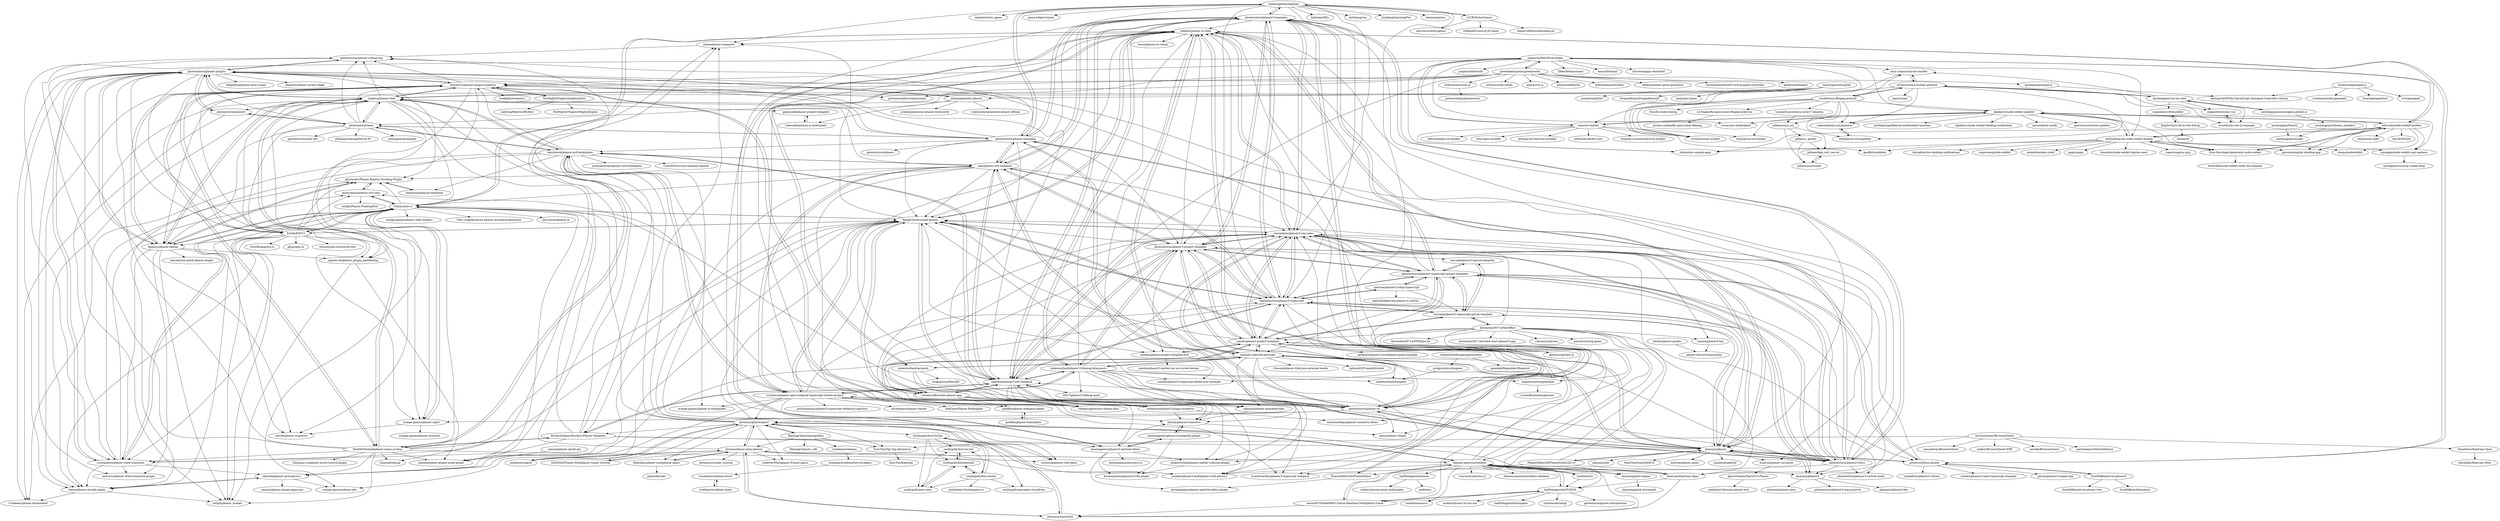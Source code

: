 digraph G {
"channingbreeze/games" -> "photonstorm/phaser3-examples"
"channingbreeze/games" -> "iamkun/tower_game" ["e"=1]
"channingbreeze/games" -> "LIUBOliubo/Games"
"channingbreeze/games" -> "game-helper/weixin" ["e"=1]
"channingbreeze/games" -> "photonstorm/phaser-examples"
"channingbreeze/games" -> "lean/phaser-es6-webpack"
"channingbreeze/games" -> "jojoee/phaser-examples"
"channingbreeze/games" -> "rexrainbow/phaser3-rex-notes"
"channingbreeze/games" -> "hiloteam/Hilo" ["e"=1]
"channingbreeze/games" -> "photonstorm/phaser3-project-template"
"channingbreeze/games" -> "dntzhang/cax" ["e"=1]
"channingbreeze/games" -> "Zainking/LearningPixi" ["e"=1]
"channingbreeze/games" -> "leeenx/popstar" ["e"=1]
"channingbreeze/games" -> "photonstorm/phaser-ce"
"channingbreeze/games" -> "digitsensitive/phaser3-typescript"
"photonstorm/phaser3-examples" -> "photonstorm/phaser3-docs"
"photonstorm/phaser3-examples" -> "photonstorm/phaser3-project-template"
"photonstorm/phaser3-examples" -> "rexrainbow/phaser3-rex-notes"
"photonstorm/phaser3-examples" -> "photonstorm/phaser-examples"
"photonstorm/phaser3-examples" -> "nkholski/phaser3-es6-webpack"
"photonstorm/phaser3-examples" -> "digitsensitive/phaser3-typescript"
"photonstorm/phaser3-examples" -> "photonstorm/phaser-ce"
"photonstorm/phaser3-examples" -> "photonstorm/phaser3-typescript-project-template"
"photonstorm/phaser3-examples" -> "mikewesthad/phaser-3-tilemap-blog-posts"
"photonstorm/phaser3-examples" -> "phaserjs/phaser"
"photonstorm/phaser3-examples" -> "lean/phaser-es6-webpack"
"photonstorm/phaser3-examples" -> "channingbreeze/games"
"photonstorm/phaser3-examples" -> "Raiper34/awesome-phaser"
"photonstorm/phaser3-examples" -> "koreezgames/phaser3-particle-editor"
"photonstorm/phaser3-examples" -> "jsfehler/phaser-ui-tools"
"photonstorm/phaser3-docs" -> "photonstorm/phaser3-examples"
"photonstorm/phaser3-docs" -> "photonstorm/phaser3-project-template"
"photonstorm/phaser3-docs" -> "digitsensitive/phaser3-typescript"
"photonstorm/phaser3-docs" -> "rexrainbow/phaser3-rex-notes"
"photonstorm/phaser3-docs" -> "phaserjs/phaser"
"photonstorm/phaser3-docs" -> "phaserjs/phaser4"
"photonstorm/phaser3-docs" -> "nkholski/phaser3-es6-webpack"
"photonstorm/phaser3-docs" -> "photonstorm/phaser3-typescript-project-template"
"photonstorm/phaser3-docs" -> "photonstorm/phaser-ce"
"photonstorm/phaser3-docs" -> "jsfehler/phaser-ui-tools"
"photonstorm/phaser3-docs" -> "photonstorm/phaser-plugins"
"photonstorm/phaser3-docs" -> "photonstorm/phaser3-custom-build"
"photonstorm/phaser3-docs" -> "troyedwardsjr/phaser3-typescript-webpack"
"photonstorm/phaser3-docs" -> "Raiper34/awesome-phaser"
"photonstorm/phaser3-docs" -> "photonstorm/phaser-examples"
"greenheartgames/greenworks" -> "ceifa/steamworks.js"
"greenheartgames/greenworks" -> "jyapayne/Web2Executable"
"greenheartgames/greenworks" -> "lewster32/phaser-plugin-isometric"
"greenheartgames/greenworks" -> "phoboslab/Impact" ["e"=1]
"greenheartgames/greenworks" -> "englercj/phaser-tiled"
"greenheartgames/greenworks" -> "prettymuchbryce/easystarjs" ["e"=1]
"greenheartgames/greenworks" -> "seishun/node-steam" ["e"=1]
"greenheartgames/greenworks" -> "ondras/rot.js" ["e"=1]
"greenheartgames/greenworks" -> "phoboslab/Ejecta" ["e"=1]
"greenheartgames/greenworks" -> "InfiniteAmmoInc/Yarn" ["e"=1]
"greenheartgames/greenworks" -> "sgraham/gamepad.js"
"greenheartgames/greenworks" -> "zfedoran/pixel-sprite-generator" ["e"=1]
"greenheartgames/greenworks" -> "photonstorm/lazer"
"greenheartgames/greenworks" -> "austinhallock/html5-virtual-game-controller" ["e"=1]
"greenheartgames/greenworks" -> "nkholski/phaser3-es6-webpack"
"edjafarov/node-webkit-updater" -> "mllrsohn/node-webkit-builder"
"edjafarov/node-webkit-updater" -> "mllrsohn/grunt-node-webkit-builder"
"edjafarov/node-webkit-updater" -> "edjafarov/node-webkit-desktop-notification"
"edjafarov/node-webkit-updater" -> "nwjs/nw-builder"
"edjafarov/node-webkit-updater" -> "szwacz/nw-boilerplate"
"edjafarov/node-webkit-updater" -> "cgrossde/nw-notify"
"edjafarov/node-webkit-updater" -> "guerrerocarlos/nw-updater"
"edjafarov/node-webkit-updater" -> "Dica-Developer/generator-node-webkit"
"edjafarov/node-webkit-updater" -> "nwjs/grunt-nw-builder"
"edjafarov/node-webkit-updater" -> "sqwiggle/node-webkit-mac-updater"
"edjafarov/node-webkit-updater" -> "oaleynik/nwjs-autoupdater"
"edjafarov/node-webkit-updater" -> "jgrenon/angular-desktop-app"
"edjafarov/node-webkit-updater" -> "intelligentgolf/karma-nodewebkit-launcher"
"nkholski/phaser3-es6-webpack" -> "lean/phaser-es6-webpack"
"nkholski/phaser3-es6-webpack" -> "photonstorm/phaser3-project-template"
"nkholski/phaser3-es6-webpack" -> "digitsensitive/phaser3-typescript"
"nkholski/phaser3-es6-webpack" -> "photonstorm/phaser3-examples"
"nkholski/phaser3-es6-webpack" -> "rexrainbow/phaser3-rex-notes"
"nkholski/phaser3-es6-webpack" -> "simiancraft/create-phaser-app"
"nkholski/phaser3-es6-webpack" -> "B3L7/phaser3-tilemap-pack"
"nkholski/phaser3-es6-webpack" -> "Raiper34/awesome-phaser"
"nkholski/phaser3-es6-webpack" -> "troyedwardsjr/phaser3-typescript-webpack"
"nkholski/phaser3-es6-webpack" -> "belohlavek/phaser-es6-boilerplate"
"nkholski/phaser3-es6-webpack" -> "mikewesthad/phaser-3-tilemap-blog-posts"
"nkholski/phaser3-es6-webpack" -> "rroylance/phaser-npm-webpack-typescript-starter-project"
"nkholski/phaser3-es6-webpack" -> "rblopes/generator-phaser-plus"
"nkholski/phaser3-es6-webpack" -> "nkholski/phaser-animated-tiles"
"nkholski/phaser3-es6-webpack" -> "phaserjs/phaser"
"ironbane/ironbane" -> "ironbane/IronbaneServerLegacy"
"Ezelia/EZGUI" -> "GreyRook/gown.js" ["e"=1]
"Ezelia/EZGUI" -> "Flaxis/slick-ui"
"Ezelia/EZGUI" -> "pixijs/pixi-ui" ["e"=1]
"Ezelia/EZGUI" -> "photonstorm/phaser-plugins"
"Ezelia/EZGUI" -> "Raiper34/awesome-phaser"
"Ezelia/EZGUI" -> "mattcolman/phaser-list-view"
"Ezelia/EZGUI" -> "jdnichollsc/Phaser-Kinetic-Scrolling-Plugin"
"Ezelia/EZGUI" -> "tleunen/pixi-multistyle-text" ["e"=1]
"Ezelia/EZGUI" -> "netgfx/phaser_modals"
"Ezelia/EZGUI" -> "orange-games/phaser-input"
"Ezelia/EZGUI" -> "englercj/phaser-debug"
"Ezelia/EZGUI" -> "englercj/phaser-tiled"
"Ezelia/EZGUI" -> "lewster32/phaser-plugin-isometric"
"Ezelia/EZGUI" -> "cristianbote/phaser-state-transition"
"Ezelia/EZGUI" -> "hexus/phaser-arcade-slopes"
"lewster32/phaser-plugin-isometric" -> "englercj/phaser-tiled"
"lewster32/phaser-plugin-isometric" -> "sebashwa/phaser3-plugin-isometric"
"lewster32/phaser-plugin-isometric" -> "photonstorm/phaser-plugins"
"lewster32/phaser-plugin-isometric" -> "englercj/phaser-debug"
"lewster32/phaser-plugin-isometric" -> "photonstorm/phaser-coding-tips"
"lewster32/phaser-plugin-isometric" -> "appsbu-de/phaser_plugin_pathfinding"
"lewster32/phaser-plugin-isometric" -> "hexus/phaser-arcade-slopes"
"lewster32/phaser-plugin-isometric" -> "beakable/isometric" ["e"=1]
"lewster32/phaser-plugin-isometric" -> "prettymuchbryce/easystarjs" ["e"=1]
"lewster32/phaser-plugin-isometric" -> "TheMightyFingers/mightyeditor"
"lewster32/phaser-plugin-isometric" -> "Ezelia/EZGUI"
"lewster32/phaser-plugin-isometric" -> "MattMcFarland/phaser-menu-system"
"lewster32/phaser-plugin-isometric" -> "mmermerkaya/phaser-isometric-demo"
"lewster32/phaser-plugin-isometric" -> "orange-games/phaser-input"
"lewster32/phaser-plugin-isometric" -> "netcell/phaser-inspector"
"photonstorm/phaser3-project-template" -> "photonstorm/phaser3-examples"
"photonstorm/phaser3-project-template" -> "nkholski/phaser3-es6-webpack"
"photonstorm/phaser3-project-template" -> "photonstorm/phaser3-typescript-project-template"
"photonstorm/phaser3-project-template" -> "rexrainbow/phaser3-rex-notes"
"photonstorm/phaser3-project-template" -> "photonstorm/phaser3-docs"
"photonstorm/phaser3-project-template" -> "lean/phaser-es6-webpack"
"photonstorm/phaser3-project-template" -> "digitsensitive/phaser3-typescript"
"photonstorm/phaser3-project-template" -> "photonstorm/phaser-ce"
"photonstorm/phaser3-project-template" -> "mikewesthad/phaser-3-tilemap-blog-posts"
"photonstorm/phaser3-project-template" -> "yandeu/phaser-project-template"
"photonstorm/phaser3-project-template" -> "yandeu/phaser-project-template-es6"
"photonstorm/phaser3-project-template" -> "ourcade/phaser3-parcel-template"
"photonstorm/phaser3-project-template" -> "Raiper34/awesome-phaser"
"photonstorm/phaser3-project-template" -> "jsfehler/phaser-ui-tools"
"photonstorm/phaser3-project-template" -> "simiancraft/create-phaser-app"
"proyecto26/ion-phaser" -> "jsfehler/phaser-ui-tools"
"proyecto26/ion-phaser" -> "phaserjs/phaser"
"proyecto26/ion-phaser" -> "yandeu/phaser3-react-typescript-example"
"proyecto26/ion-phaser" -> "Sun0fABeach/vue-phaser3"
"proyecto26/ion-phaser" -> "pierpo/phaser3-simple-rpg"
"proyecto26/ion-phaser" -> "photonstorm/phaser3-typescript-project-template"
"proyecto26/ion-phaser" -> "sharpfives/phaser3-starter"
"proyecto26/ion-phaser" -> "rexrainbow/phaser3-rex-notes"
"photonstorm/phaser-examples" -> "photonstorm/phaser3-examples"
"photonstorm/phaser-examples" -> "photonstorm/phaser-ce"
"photonstorm/phaser-examples" -> "photonstorm/phaser-plugins"
"photonstorm/phaser-examples" -> "photonstorm/phaser-coding-tips"
"photonstorm/phaser-examples" -> "lean/phaser-es6-webpack"
"photonstorm/phaser-examples" -> "photonstorm/phaser" ["e"=1]
"photonstorm/phaser-examples" -> "englercj/phaser-tiled"
"photonstorm/phaser-examples" -> "lewster32/phaser-plugin-isometric"
"photonstorm/phaser-examples" -> "photonstorm/phaser3-project-template"
"photonstorm/phaser-examples" -> "photonstorm/phaser3-docs"
"photonstorm/phaser-examples" -> "belohlavek/phaser-es6-boilerplate"
"photonstorm/phaser-examples" -> "channingbreeze/games"
"photonstorm/phaser-examples" -> "nkholski/phaser3-es6-webpack"
"photonstorm/phaser-examples" -> "Raiper34/awesome-phaser"
"photonstorm/phaser-examples" -> "photonstorm/lazer"
"koreezgames/phaser3-particle-editor" -> "koreezgames/phaser3-ninepatch-plugin"
"koreezgames/phaser3-particle-editor" -> "mikewesthad/phaser-matter-collision-plugin"
"koreezgames/phaser3-particle-editor" -> "koreezgames/phaser3-i18n-plugin"
"koreezgames/phaser3-particle-editor" -> "koreezgames/phaser-particle-editor-plugin"
"koreezgames/phaser3-particle-editor" -> "jdotrjs/phaser3-nineslice"
"koreezgames/phaser3-particle-editor" -> "koreezgames/puremvc-js"
"koreezgames/phaser3-particle-editor" -> "jsfehler/phaser-ui-tools"
"ourcade/phaser3-parcel-template" -> "ourcade/phaser3-typescript-parcel-template"
"ourcade/phaser3-parcel-template" -> "photonstorm/phaser3-typescript-project-template"
"nwjs/nw-builder" -> "edjafarov/node-webkit-updater"
"nwjs/nw-builder" -> "nwjs/grunt-nw-builder"
"nwjs/nw-builder" -> "evshiron/nwjs-builder"
"nwjs/nw-builder" -> "jyapayne/Web2Executable"
"nwjs/nw-builder" -> "zcbenz/nw-sample-apps" ["e"=1]
"nwjs/nw-builder" -> "leftstick/gulp-nw-builder"
"nwjs/nw-builder" -> "nwjs/npm-installer"
"nwjs/nw-builder" -> "atom/grunt-electron-installer" ["e"=1]
"nwjs/nw-builder" -> "printhom/devkit-core"
"nwjs/nw-builder" -> "loopline-systems/electron-builder" ["e"=1]
"Jerenaux/westward" -> "Jerenaux/basic-mmo-phaser"
"Jerenaux/westward" -> "Jerenaux/phaserquest"
"Kaetram/Kaetram-Open" -> "damian-pastorini/reldens"
"Kaetram/Kaetram-Open" -> "Jerenaux/westward"
"Kaetram/Kaetram-Open" -> "halftheopposite/TOSIOS"
"Kaetram/Kaetram-Open" -> "Jerenaux/phaserquest"
"damian-pastorini/reldens" -> "aaron5670/PokeMMO-Online-Realtime-Multiplayer-Game"
"damian-pastorini/reldens" -> "halftheopposite/TOSIOS"
"damian-pastorini/reldens" -> "endel/mazmorra"
"damian-pastorini/reldens" -> "Kaetram/Kaetram-Open"
"damian-pastorini/reldens" -> "Jerenaux/basic-mmo-phaser"
"damian-pastorini/reldens" -> "Jerenaux/westward"
"damian-pastorini/reldens" -> "colyseus/colyseus.js" ["e"=1]
"damian-pastorini/reldens" -> "yandeu/phaser3-multiplayer-with-physics" ["e"=1]
"damian-pastorini/reldens" -> "halftheopposite/tosios"
"damian-pastorini/reldens" -> "moddio/taro"
"damian-pastorini/reldens" -> "yandeu/phaser-project-template"
"damian-pastorini/reldens" -> "Annoraaq/grid-engine"
"damian-pastorini/reldens" -> "damian-pastorini/reldens-skeleton"
"damian-pastorini/reldens" -> "jsfehler/phaser-ui-tools"
"damian-pastorini/reldens" -> "Jerenaux/phaserquest"
"MattMcFarland/phaser-menu-system" -> "englercj/phaser-tiled"
"MattMcFarland/phaser-menu-system" -> "photonstorm/phaser-coding-tips"
"MattMcFarland/phaser-menu-system" -> "belohlavek/phaser-es6-boilerplate"
"MattMcFarland/phaser-menu-system" -> "netgfx/phaser_modals"
"MattMcFarland/phaser-menu-system" -> "photonstorm/phaser-plugins"
"MattMcFarland/phaser-menu-system" -> "lewster32/phaser-plugin-isometric"
"MattMcFarland/phaser-menu-system" -> "Chmood/shmup"
"MattMcFarland/phaser-menu-system" -> "EnclaveGames/Enclave-Phaser-Template"
"MattMcFarland/phaser-menu-system" -> "cristianbote/phaser-state-transition"
"MattMcFarland/phaser-menu-system" -> "samme/phaser-plugin-scene-graph"
"MattMcFarland/phaser-menu-system" -> "nkholski/phaser-grid-physics"
"MattMcFarland/phaser-menu-system" -> "Gamegur-us/phaser-touch-control-plugin"
"MattMcFarland/phaser-menu-system" -> "Flaxis/slick-ui"
"MattMcFarland/phaser-menu-system" -> "Raiper34/awesome-phaser"
"MattMcFarland/phaser-menu-system" -> "cstuncsik/phaser-es6-demo"
"mipearson/dungeondash" -> "LucianBuzzo/dungeoneer"
"jojoee/phaser-examples" -> "photonstorm/phaser-coding-tips"
"aaron5670/PokeMMO-Online-Realtime-Multiplayer-Game" -> "damian-pastorini/reldens"
"aaron5670/PokeMMO-Online-Realtime-Multiplayer-Game" -> "halftheopposite/TOSIOS"
"aaron5670/PokeMMO-Online-Realtime-Multiplayer-Game" -> "Jerenaux/westward"
"photonstorm/phaser-coding-tips" -> "photonstorm/phaser-plugins"
"photonstorm/phaser-coding-tips" -> "netcell/phaser-inspector"
"photonstorm/phaser-plugins" -> "englercj/phaser-debug"
"photonstorm/phaser-plugins" -> "photonstorm/phaser-coding-tips"
"photonstorm/phaser-plugins" -> "cristianbote/phaser-state-transition"
"photonstorm/phaser-plugins" -> "appsbu-de/phaser_plugin_pathfinding"
"photonstorm/phaser-plugins" -> "englercj/phaser-tiled"
"photonstorm/phaser-plugins" -> "julien/generator-phaser"
"photonstorm/phaser-plugins" -> "photonstorm/phaser3"
"photonstorm/phaser-plugins" -> "lewster32/phaser-plugin-isometric"
"photonstorm/phaser-plugins" -> "netgfx/phaser_modals"
"photonstorm/phaser-plugins" -> "Cudabear/phaser-illuminated"
"photonstorm/phaser-plugins" -> "beeglebug/phaser-pixel-scaler"
"photonstorm/phaser-plugins" -> "dmaslov/phaser-screen-shake"
"photonstorm/phaser-plugins" -> "jdnichollsc/Phaser-Kinetic-Scrolling-Plugin"
"photonstorm/phaser-plugins" -> "aaccurso/phaser-state-transition-plugin"
"photonstorm/phaser-plugins" -> "hexus/phaser-arcade-slopes"
"mllrsohn/node-webkit-builder" -> "mllrsohn/grunt-node-webkit-builder"
"mllrsohn/node-webkit-builder" -> "edjafarov/node-webkit-updater"
"mllrsohn/node-webkit-builder" -> "Dica-Developer/generator-node-webkit"
"mllrsohn/node-webkit-builder" -> "shama/nodewebkit"
"mllrsohn/node-webkit-builder" -> "jgrenon/angular-desktop-app"
"mllrsohn/node-webkit-builder" -> "sqwiggle/node-webkit-mac-updater"
"mllrsohn/node-webkit-builder" -> "jyapayne/Web2Executable"
"mllrsohn/node-webkit-builder" -> "atom/atom-shell" ["e"=1]
"mllrsohn/node-webkit-builder" -> "zcbenz/nw-sample-apps" ["e"=1]
"mllrsohn/node-webkit-builder" -> "micc83/Nuwk"
"Sun0fABeach/vue-phaser3" -> "Sun0fABeach/vue-phaser-vite"
"Sun0fABeach/vue-phaser3" -> "proyecto26/ion-phaser"
"Sun0fABeach/vue-phaser3" -> "Sun0fABeach/breakout"
"lean/phaser-es6-webpack" -> "nkholski/phaser3-es6-webpack"
"lean/phaser-es6-webpack" -> "belohlavek/phaser-es6-boilerplate"
"lean/phaser-es6-webpack" -> "photonstorm/phaser3-project-template"
"lean/phaser-es6-webpack" -> "photonstorm/phaser-ce"
"lean/phaser-es6-webpack" -> "rroylance/phaser-npm-webpack-typescript-starter-project"
"lean/phaser-es6-webpack" -> "cstuncsik/phaser-es6-demo"
"lean/phaser-es6-webpack" -> "digitsensitive/phaser3-typescript"
"lean/phaser-es6-webpack" -> "photonstorm/phaser-examples"
"lean/phaser-es6-webpack" -> "photonstorm/phaser3-examples"
"lean/phaser-es6-webpack" -> "Raiper34/awesome-phaser"
"lean/phaser-es6-webpack" -> "simiancraft/create-phaser-app"
"lean/phaser-es6-webpack" -> "rexrainbow/phaser3-rex-notes"
"lean/phaser-es6-webpack" -> "englercj/phaser-tiled"
"lean/phaser-es6-webpack" -> "jdnichollsc/Phaser-Kinetic-Scrolling-Plugin"
"lean/phaser-es6-webpack" -> "Flaxis/slick-ui"
"mikewesthad/navmesh" -> "mikewesthad/phaser-matter-collision-plugin"
"mikewesthad/navmesh" -> "jsfehler/phaser-ui-tools"
"mikewesthad/navmesh" -> "jdotrjs/phaser3-nineslice"
"mikewesthad/navmesh" -> "nickjanssen/PatrolJS" ["e"=1]
"mikewesthad/navmesh" -> "sporadic-labs/tile-extruder"
"LIUBOliubo/Games" -> "merrier/mobile-games" ["e"=1]
"LIUBOliubo/Games" -> "OsBelief/Cocos2d-JS-Game" ["e"=1]
"LIUBOliubo/Games" -> "channingbreeze/games"
"LIUBOliubo/Games" -> "Aimee1608/wechatGame-all" ["e"=1]
"wangwenx190/installer" -> "KngStr/Inno-All-in-One-Setup"
"rexrainbow/phaser3-rex-notes" -> "photonstorm/phaser3-examples"
"rexrainbow/phaser3-rex-notes" -> "jsfehler/phaser-ui-tools"
"rexrainbow/phaser3-rex-notes" -> "digitsensitive/phaser3-typescript"
"rexrainbow/phaser3-rex-notes" -> "photonstorm/phaser3-project-template"
"rexrainbow/phaser3-rex-notes" -> "yandeu/phaser-project-template"
"rexrainbow/phaser3-rex-notes" -> "phaserjs/phaser"
"rexrainbow/phaser3-rex-notes" -> "Raiper34/awesome-phaser"
"rexrainbow/phaser3-rex-notes" -> "nkholski/phaser3-es6-webpack"
"rexrainbow/phaser3-rex-notes" -> "photonstorm/phaser3-typescript-project-template"
"rexrainbow/phaser3-rex-notes" -> "koreezgames/phaser3-particle-editor"
"rexrainbow/phaser3-rex-notes" -> "sporadic-labs/tile-extruder"
"rexrainbow/phaser3-rex-notes" -> "photonstorm/phaser3-docs"
"rexrainbow/phaser3-rex-notes" -> "phaserjs/phaser4"
"rexrainbow/phaser3-rex-notes" -> "jdotrjs/phaser3-nineslice"
"rexrainbow/phaser3-rex-notes" -> "samme/phaser3-faq"
"samme/phaser-sprite-gui" -> "samme/phaser-plugin-scene-graph"
"jsfehler/phaser-ui-tools" -> "rexrainbow/phaser3-rex-notes"
"jsfehler/phaser-ui-tools" -> "Raiper34/awesome-phaser"
"jsfehler/phaser-ui-tools" -> "phaserjs/phaser"
"jsfehler/phaser-ui-tools" -> "jdotrjs/phaser3-nineslice"
"jsfehler/phaser-ui-tools" -> "koreezgames/phaser3-particle-editor"
"jsfehler/phaser-ui-tools" -> "Flaxis/slick-ui"
"jsfehler/phaser-ui-tools" -> "yandeu/phaser3-multiplayer-with-physics" ["e"=1]
"jsfehler/phaser-ui-tools" -> "xense/phaser-ui-comps"
"jsfehler/phaser-ui-tools" -> "mikewesthad/navmesh"
"jsfehler/phaser-ui-tools" -> "proyecto26/ion-phaser"
"jsfehler/phaser-ui-tools" -> "yandeu/phaser-project-template-es6"
"jsfehler/phaser-ui-tools" -> "yandeu/phaser-project-template"
"jsfehler/phaser-ui-tools" -> "jojoee/phaser-examples"
"jsfehler/phaser-ui-tools" -> "wiserim/phaser-raycaster"
"jsfehler/phaser-ui-tools" -> "sporadic-labs/tile-extruder"
"ourcade/phaser3-typescript-parcel-template" -> "ourcade/phaser3-parcel-template"
"ourcade/phaser3-typescript-parcel-template" -> "photonstorm/phaser3-typescript-project-template"
"ourcade/phaser3-typescript-parcel-template" -> "yandeu/phaser-project-template"
"ourcade/phaser3-typescript-parcel-template" -> "digitsensitive/phaser3-typescript"
"ourcade/phaser3-typescript-parcel-template" -> "phaserjs/phaser"
"ourcade/phaser3-typescript-parcel-template" -> "kevinshen56714/SkyOffice"
"jyapayne/Web2Executable" -> "jyapayne/Electrify"
"jyapayne/Web2Executable" -> "nwjs/nw-builder"
"jyapayne/Web2Executable" -> "greenheartgames/greenworks"
"jyapayne/Web2Executable" -> "mllrsohn/node-webkit-builder"
"jyapayne/Web2Executable" -> "zcbenz/nw-sample-apps" ["e"=1]
"jyapayne/Web2Executable" -> "edjafarov/node-webkit-updater"
"jyapayne/Web2Executable" -> "geo8bit/nodebob"
"jyapayne/Web2Executable" -> "29decibel/assistant" ["e"=1]
"jyapayne/Web2Executable" -> "kimus/leximail"
"jyapayne/Web2Executable" -> "mllrsohn/grunt-node-webkit-builder"
"jyapayne/Web2Executable" -> "cristianbote/phaser-state-transition"
"jyapayne/Web2Executable" -> "szwacz/nw-boilerplate"
"jyapayne/Web2Executable" -> "sihorton/appjs-deskshell" ["e"=1]
"jyapayne/Web2Executable" -> "lewster32/phaser-plugin-isometric"
"jyapayne/Web2Executable" -> "nwjs-community/nw-builder"
"digitsensitive/phaser3-typescript" -> "rexrainbow/phaser3-rex-notes"
"digitsensitive/phaser3-typescript" -> "nkholski/phaser3-es6-webpack"
"digitsensitive/phaser3-typescript" -> "yandeu/phaser-project-template"
"digitsensitive/phaser3-typescript" -> "photonstorm/phaser3-examples"
"digitsensitive/phaser3-typescript" -> "photonstorm/phaser3-docs"
"digitsensitive/phaser3-typescript" -> "photonstorm/phaser3-typescript-project-template"
"digitsensitive/phaser3-typescript" -> "photonstorm/phaser3-project-template"
"digitsensitive/phaser3-typescript" -> "ourcade/phaser3-typescript-parcel-template"
"digitsensitive/phaser3-typescript" -> "jsfehler/phaser-ui-tools"
"digitsensitive/phaser3-typescript" -> "lean/phaser-es6-webpack"
"digitsensitive/phaser3-typescript" -> "Raiper34/awesome-phaser"
"digitsensitive/phaser3-typescript" -> "geocine/phaser3-rollup-typescript"
"digitsensitive/phaser3-typescript" -> "troyedwardsjr/phaser3-typescript-webpack"
"digitsensitive/phaser3-typescript" -> "phaserjs/phaser"
"digitsensitive/phaser3-typescript" -> "simiancraft/create-phaser-app"
"mikewesthad/phaser-3-tilemap-blog-posts" -> "sporadic-labs/tile-extruder"
"mikewesthad/phaser-3-tilemap-blog-posts" -> "mikewesthad/phaser-matter-collision-plugin"
"mikewesthad/phaser-3-tilemap-blog-posts" -> "mikewesthad/dungeon"
"mikewesthad/phaser-3-tilemap-blog-posts" -> "mipearson/dungeondash"
"mikewesthad/phaser-3-tilemap-blog-posts" -> "yandeu/phaser3-typescript-platformer-example"
"mikewesthad/phaser-3-tilemap-blog-posts" -> "B3L7/phaser3-tilemap-pack"
"mikewesthad/phaser-3-tilemap-blog-posts" -> "photonstorm/phaser3-project-template"
"mikewesthad/phaser-3-tilemap-blog-posts" -> "nkholski/phaser-animated-tiles"
"mikewesthad/phaser-3-tilemap-blog-posts" -> "EnclaveGames/Enclave-Phaser-Template"
"mikewesthad/phaser-3-tilemap-blog-posts" -> "nkholski/phaser3-es6-webpack"
"mikewesthad/phaser-3-tilemap-blog-posts" -> "jsfehler/phaser-ui-tools"
"mikewesthad/phaser-3-tilemap-blog-posts" -> "photonstorm/phaser3-examples"
"mikewesthad/phaser-3-tilemap-blog-posts" -> "yandeu/phaser3-multiplayer-with-physics" ["e"=1]
"mikewesthad/phaser-3-tilemap-blog-posts" -> "hexus/phaser-slopes"
"mikewesthad/phaser-3-tilemap-blog-posts" -> "rexrainbow/phaser3-rex-notes"
"photonstorm/phaser3-typescript-project-template" -> "photonstorm/phaser3-project-template"
"photonstorm/phaser3-typescript-project-template" -> "geocine/phaser3-rollup-typescript"
"photonstorm/phaser3-typescript-project-template" -> "yandeu/phaser-project-template"
"photonstorm/phaser3-typescript-project-template" -> "rexrainbow/phaser3-rex-notes"
"photonstorm/phaser3-typescript-project-template" -> "ourcade/phaser3-typescript-parcel-template"
"photonstorm/phaser3-typescript-project-template" -> "digitsensitive/phaser3-typescript"
"photonstorm/phaser3-typescript-project-template" -> "photonstorm/phaser3-examples"
"photonstorm/phaser3-typescript-project-template" -> "jsfehler/phaser-ui-tools"
"photonstorm/phaser3-typescript-project-template" -> "ourcade/phaser3-parcel-template"
"photonstorm/phaser3-typescript-project-template" -> "phaserjs/phaser"
"photonstorm/phaser3-typescript-project-template" -> "proyecto26/ion-phaser"
"photonstorm/phaser3-typescript-project-template" -> "photonstorm/phaser3-docs"
"photonstorm/phaser3-typescript-project-template" -> "sporadic-labs/tile-extruder"
"photonstorm/phaser3-typescript-project-template" -> "photonstorm/phaser3-custom-build"
"photonstorm/phaser3-typescript-project-template" -> "mipearson/dungeondash"
"sporadic-labs/tile-extruder" -> "mikewesthad/phaser-3-tilemap-blog-posts"
"sporadic-labs/tile-extruder" -> "phaserjs/phaser"
"sporadic-labs/tile-extruder" -> "mikewesthad/dungeon"
"sporadic-labs/tile-extruder" -> "rexrainbow/phaser3-rex-notes"
"sporadic-labs/tile-extruder" -> "yandeu/phaser-project-template"
"sporadic-labs/tile-extruder" -> "mikewesthad/phaser-matter-collision-plugin"
"sporadic-labs/tile-extruder" -> "Osmose/phaser-tiled-json-external-loader"
"sporadic-labs/tile-extruder" -> "jsfehler/phaser-ui-tools"
"sporadic-labs/tile-extruder" -> "mikewesthad/navmesh"
"sporadic-labs/tile-extruder" -> "jdotrjs/phaser3-nineslice"
"sporadic-labs/tile-extruder" -> "nkholski/phaser-grid-physics"
"sporadic-labs/tile-extruder" -> "lgibson02/FrameExtruder"
"sporadic-labs/tile-extruder" -> "phaserjs/phaser4"
"sporadic-labs/tile-extruder" -> "hexus/phaser-slopes"
"sporadic-labs/tile-extruder" -> "nkholski/phaser-animated-tiles"
"iteufel/nwjs-ffmpeg-prebuilt" -> "evshiron/nwjs-builder-phoenix"
"iteufel/nwjs-ffmpeg-prebuilt" -> "oaleynik/nwjs-autoupdater"
"iteufel/nwjs-ffmpeg-prebuilt" -> "dsheiko/nw-autoupdater"
"iteufel/nwjs-ffmpeg-prebuilt" -> "Ld-Hagen/fix-opera-linux-ffmpeg-widevine"
"iteufel/nwjs-ffmpeg-prebuilt" -> "LeonardLaszlo/nw.js-armv7-binaries"
"iteufel/nwjs-ffmpeg-prebuilt" -> "evshiron/nwjs-builder"
"iteufel/nwjs-ffmpeg-prebuilt" -> "nwjs-community/nw-builder"
"iteufel/nwjs-ffmpeg-prebuilt" -> "edjafarov/node-webkit-updater"
"iteufel/nwjs-ffmpeg-prebuilt" -> "jalbam/nwjs_rpi"
"iteufel/nwjs-ffmpeg-prebuilt" -> "nwjs/nw-builder"
"iteufel/nwjs-ffmpeg-prebuilt" -> "fresc81/node-winreg" ["e"=1]
"kevinshen56714/SkyOffice" -> "ourcade/phaser3-typescript-parcel-template"
"kevinshen56714/SkyOffice" -> "kevinshen56714/create-react-phaser3-app"
"kevinshen56714/SkyOffice" -> "halftheopposite/TOSIOS"
"kevinshen56714/SkyOffice" -> "damian-pastorini/reldens"
"kevinshen56714/SkyOffice" -> "yandeu/phaser-project-template"
"kevinshen56714/SkyOffice" -> "colyseus/colyseus" ["e"=1]
"kevinshen56714/SkyOffice" -> "Annoraaq/grid-engine"
"kevinshen56714/SkyOffice" -> "Kaetram/Kaetram-Open"
"kevinshen56714/SkyOffice" -> "rexrainbow/phaser3-rex-notes"
"kevinshen56714/SkyOffice" -> "aaron5670/PokeMMO-Online-Realtime-Multiplayer-Game"
"kevinshen56714/SkyOffice" -> "pmndrs/racing-game" ["e"=1]
"kevinshen56714/SkyOffice" -> "samme/phaser3-faq"
"kevinshen56714/SkyOffice" -> "geckosio/geckos.io" ["e"=1]
"kevinshen56714/SkyOffice" -> "proyecto26/ion-phaser"
"kevinshen56714/SkyOffice" -> "kevinshen56714/SWEJobs.fyi"
"simiancraft/create-phaser-app" -> "nkholski/phaser3-es6-webpack"
"simiancraft/create-phaser-app" -> "Raiper34/awesome-phaser"
"simiancraft/create-phaser-app" -> "rblopes/generator-phaser-plus"
"simiancraft/create-phaser-app" -> "nkholski/phaser-animated-tiles"
"simiancraft/create-phaser-app" -> "yandeu/phaser-project-template"
"simiancraft/create-phaser-app" -> "goldfire/phaser-webpack-loader"
"simiancraft/create-phaser-app" -> "sebashwa/phaser3-plugin-isometric"
"Dica-Developer/generator-node-webkit" -> "mllrsohn/grunt-node-webkit-builder"
"Dica-Developer/generator-node-webkit" -> "mllrsohn/node-webkit-builder"
"Dica-Developer/generator-node-webkit" -> "buberdds/node-webkit-nedb-rest-angular"
"PhaserEditor2D/PhaserEditor" -> "Raiper34/awesome-phaser"
"PhaserEditor2D/PhaserEditor" -> "koreezgames/phaser-particle-editor-plugin"
"anchengjian/vue-nw-seed" -> "anchengjian/anchengjian.github.io"
"anchengjian/vue-nw-seed" -> "evshiron/nwjs-builder-phoenix"
"anchengjian/vue-nw-seed" -> "wangwenx190/installer"
"anchengjian/vue-nw-seed" -> "nwutils/nw-vue-cli-example"
"anchengjian/vue-nw-seed" -> "nwjs-community/nw-builder"
"anchengjian/vue-nw-seed" -> "elegantweb/nwjs-vue"
"Flaxis/slick-ui" -> "orange-games/phaser-ads"
"Flaxis/slick-ui" -> "Ezelia/EZGUI"
"Flaxis/slick-ui" -> "mattcolman/phaser-list-view"
"Flaxis/slick-ui" -> "netgfx/phaser_modals"
"Flaxis/slick-ui" -> "Raiper34/awesome-phaser"
"Flaxis/slick-ui" -> "orange-games/phaser-input"
"Flaxis/slick-ui" -> "cristianbote/phaser-state-transition"
"Flaxis/slick-ui" -> "orange-games/phaser-web-workers"
"Flaxis/slick-ui" -> "hexus/phaser-arcade-slopes"
"Flaxis/slick-ui" -> "jsfehler/phaser-ui-tools"
"Flaxis/slick-ui" -> "hilts-vaughan/grunt-phaser-assetpack-generator"
"Flaxis/slick-ui" -> "samme/phaser-plugin-scene-graph"
"Flaxis/slick-ui" -> "JarLowrey/phaser-ui"
"Flaxis/slick-ui" -> "jdnichollsc/Phaser-Kinetic-Scrolling-Plugin"
"Flaxis/slick-ui" -> "englercj/phaser-debug"
"nkholski/phaser-grid-physics" -> "orange-games/phaser-ads"
"nkholski/phaser-grid-physics" -> "hexus/phaser-arcade-slopes"
"nkholski/phaser-grid-physics" -> "samme/phaser-plugin-game-gui"
"bmarwane/phaser.healthbar" -> "jdnichollsc/Phaser-Kinetic-Scrolling-Plugin"
"mllrsohn/grunt-node-webkit-builder" -> "mllrsohn/node-webkit-builder"
"mllrsohn/grunt-node-webkit-builder" -> "Dica-Developer/generator-node-webkit"
"mllrsohn/grunt-node-webkit-builder" -> "edjafarov/node-webkit-updater"
"mllrsohn/grunt-node-webkit-builder" -> "Anonyfox/node-webkit-hipster-seed" ["e"=1]
"mllrsohn/grunt-node-webkit-builder" -> "rogerwang/nw-gyp"
"mllrsohn/grunt-node-webkit-builder" -> "jgrenon/angular-desktop-app"
"mllrsohn/grunt-node-webkit-builder" -> "robrighter/nw-desktop-notifications"
"mllrsohn/grunt-node-webkit-builder" -> "shama/nodewebkit"
"mllrsohn/grunt-node-webkit-builder" -> "sqwiggle/node-webkit-mac-updater"
"mllrsohn/grunt-node-webkit-builder" -> "zcbenz/nw-sample-apps" ["e"=1]
"mllrsohn/grunt-node-webkit-builder" -> "rogerwang/node-webkit" ["e"=1]
"mllrsohn/grunt-node-webkit-builder" -> "adobe/brackets-shell" ["e"=1]
"mllrsohn/grunt-node-webkit-builder" -> "appjs/appjs" ["e"=1]
"mllrsohn/grunt-node-webkit-builder" -> "geo8bit/nodebob"
"nwjs-community/nw-builder" -> "evshiron/nwjs-builder-phoenix"
"nwjs-community/nw-builder" -> "evshiron/nwjs-builder"
"browserquest/BrowserQuest" -> "nenuadrian/BrowserQuest"
"browserquest/BrowserQuest" -> "walkor/BrowserQuest-PHP" ["e"=1]
"browserquest/BrowserQuest" -> "mozilla/BrowserQuest" ["e"=1]
"browserquest/BrowserQuest" -> "Kaetram/Kaetram-Open"
"browserquest/BrowserQuest" -> "Veradictus/Kaetram-Open"
"browserquest/BrowserQuest" -> "particlequest/ParticleQuest"
"browserquest/BrowserQuest" -> "Tach-Yon/Tap-Tap-Adventure"
"photonstorm/phaser-ce" -> "lean/phaser-es6-webpack"
"photonstorm/phaser-ce" -> "photonstorm/phaser3-examples"
"photonstorm/phaser-ce" -> "photonstorm/phaser-examples"
"photonstorm/phaser-ce" -> "photonstorm/phaser3-project-template"
"photonstorm/phaser-ce" -> "nkholski/phaser3-es6-webpack"
"photonstorm/phaser-ce" -> "photonstorm/phaser3-docs"
"photonstorm/phaser-ce" -> "Raiper34/awesome-phaser"
"photonstorm/phaser-ce" -> "rroylance/phaser-npm-webpack-typescript-starter-project"
"photonstorm/phaser-ce" -> "orange-games/phaser-input"
"photonstorm/phaser-ce" -> "rexrainbow/phaser3-rex-notes"
"photonstorm/phaser-ce" -> "Jerenaux/phaserquest"
"photonstorm/phaser-ce" -> "digitsensitive/phaser3-typescript"
"photonstorm/phaser-ce" -> "photonstorm/phaser-plugins"
"photonstorm/phaser-ce" -> "Flaxis/slick-ui"
"photonstorm/phaser-ce" -> "phaserjs/phaser"
"Jerenaux/phaserquest" -> "Jerenaux/basic-mmo-phaser"
"Jerenaux/phaserquest" -> "Jerenaux/westward"
"Jerenaux/phaserquest" -> "jondubois/iogrid"
"Jerenaux/phaserquest" -> "fbaiodias/phaser-multiplayer-game"
"Jerenaux/phaserquest" -> "Tach-Yon/Tap-Tap-Adventure"
"Jerenaux/phaserquest" -> "jojoee/phaser-examples"
"Jerenaux/phaserquest" -> "Raiper34/awesome-phaser"
"Jerenaux/phaserquest" -> "snollygolly/IsoCitySim"
"Jerenaux/phaserquest" -> "RainingChain/rainingchain"
"Jerenaux/phaserquest" -> "damian-pastorini/reldens"
"Jerenaux/phaserquest" -> "dci05049/Phaser-Multiplayer-Game-Tutorial" ["e"=1]
"Jerenaux/phaserquest" -> "Flaxis/slick-ui"
"Jerenaux/phaserquest" -> "EnclaveGames/Enclave-Phaser-Template"
"Jerenaux/phaserquest" -> "englercj/phaser-tiled"
"Jerenaux/phaserquest" -> "code0wl/Multiplayer-Phaser-game"
"belohlavek/phaser-es6-boilerplate" -> "lean/phaser-es6-webpack"
"belohlavek/phaser-es6-boilerplate" -> "cstuncsik/phaser-es6-demo"
"belohlavek/phaser-es6-boilerplate" -> "englercj/phaser-tiled"
"belohlavek/phaser-es6-boilerplate" -> "MattMcFarland/phaser-menu-system"
"belohlavek/phaser-es6-boilerplate" -> "joshuamorony/phaser-es6-boilerplate"
"belohlavek/phaser-es6-boilerplate" -> "nkholski/phaser3-es6-webpack"
"belohlavek/phaser-es6-boilerplate" -> "Cudabear/phaser-illuminated"
"belohlavek/phaser-es6-boilerplate" -> "photonstorm/lazer"
"belohlavek/phaser-es6-boilerplate" -> "rroylance/phaser-npm-webpack-typescript-starter-project"
"belohlavek/phaser-es6-boilerplate" -> "lewster32/phaser-plugin-isometric"
"belohlavek/phaser-es6-boilerplate" -> "EnclaveGames/Enclave-Phaser-Template"
"belohlavek/phaser-es6-boilerplate" -> "orange-games/phaser-ts-boilerplate"
"belohlavek/phaser-es6-boilerplate" -> "CocoonIO/cocoon-template-phaser"
"belohlavek/phaser-es6-boilerplate" -> "hexus/phaser-arcade-slopes"
"belohlavek/phaser-es6-boilerplate" -> "bmarwane/phaser.healthbar"
"phaserjs/phaser" -> "phaserjs/phaser4"
"phaserjs/phaser" -> "phaserjs/dev"
"phaserjs/phaser" -> "jsfehler/phaser-ui-tools"
"phaserjs/phaser" -> "rexrainbow/phaser3-rex-notes"
"phaserjs/phaser" -> "NateTheGreatt/bitECS" ["e"=1]
"phaserjs/phaser" -> "sporadic-labs/tile-extruder"
"phaserjs/phaser" -> "wiserim/phaser-raycaster"
"phaserjs/phaser" -> "PhaserEditor2D/PhaserEditor2D-v3"
"phaserjs/phaser" -> "proyecto26/ion-phaser"
"phaserjs/phaser" -> "photonstorm/phaser3-docs"
"phaserjs/phaser" -> "yandeu/phaser-project-template"
"phaserjs/phaser" -> "nkholski/phaser3-es6-webpack"
"phaserjs/phaser" -> "ourcade/phaser3-typescript-parcel-template"
"phaserjs/phaser" -> "azerion/phaser-spine"
"phaserjs/phaser" -> "yandeu/enable3d"
"KngStr/Inno-All-in-One-Setup" -> "Tetian/ist"
"KngStr/Inno-All-in-One-Setup" -> "wangwenx190/installer"
"anchengjian/anchengjian.github.io" -> "anchengjian/vue-nw-seed"
"anchengjian/anchengjian.github.io" -> "anchengjian/chinese_checkers"
"Ld-Hagen/fix-opera-linux-ffmpeg-widevine" -> "nicolas-meilan/fix-opera-linux-ffmpeg"
"halftheopposite/TOSIOS" -> "damian-pastorini/reldens"
"halftheopposite/TOSIOS" -> "timetocode/nengi" ["e"=1]
"halftheopposite/TOSIOS" -> "aaron5670/PokeMMO-Online-Realtime-Multiplayer-Game"
"halftheopposite/TOSIOS" -> "geckosio/snapshot-interpolation" ["e"=1]
"halftheopposite/TOSIOS" -> "endel/mazmorra"
"halftheopposite/TOSIOS" -> "endel/colyseus-tic-tac-toe"
"halftheopposite/TOSIOS" -> "halftheopposite/dungeon"
"jdotrjs/phaser-guides" -> "phaser-discord/community"
"ApowoGames/FairyGUI-Phaser" -> "akeboshi1/fairygui-phaser-test"
"wiserim/phaser-raycaster" -> "ApowoGames/FairyGUI-Phaser"
"EnclaveGames/Enclave-Phaser-Template" -> "cristianbote/phaser-state-transition"
"EnclaveGames/Enclave-Phaser-Template" -> "mikewesthad/phaser-3-tilemap-blog-posts"
"EnclaveGames/Enclave-Phaser-Template" -> "yandeu/phaser3-multiplayer-with-physics" ["e"=1]
"EnclaveGames/Enclave-Phaser-Template" -> "jojoee/phaser-examples"
"EnclaveGames/Enclave-Phaser-Template" -> "photonstorm/phaser-coding-tips"
"EnclaveGames/Enclave-Phaser-Template" -> "Flaxis/slick-ui"
"EnclaveGames/Enclave-Phaser-Template" -> "phaserjs/phaser"
"EnclaveGames/Enclave-Phaser-Template" -> "MattMcFarland/phaser-menu-system"
"tonistiigi/audiosprite" -> "julien/generator-phaser"
"tonistiigi/audiosprite" -> "englercj/phaser-tiled"
"tonistiigi/audiosprite" -> "DragonBones/DragonBonesJS" ["e"=1]
"tonistiigi/audiosprite" -> "englercj/phaser-debug"
"tonistiigi/audiosprite" -> "pixijs/pixi-spine" ["e"=1]
"tonistiigi/audiosprite" -> "mneubrand/jsfxr" ["e"=1]
"moddio/taro" -> "damian-pastorini/reldens"
"moddio/taro" -> "halftheopposite/TOSIOS"
"yandeu/phaser-project-template" -> "yandeu/phaser-project-template-es6"
"yandeu/phaser-project-template" -> "rexrainbow/phaser3-rex-notes"
"yandeu/phaser-project-template" -> "digitsensitive/phaser3-typescript"
"yandeu/phaser-project-template" -> "photonstorm/phaser3-typescript-project-template"
"yandeu/phaser-project-template" -> "geckosio/geckos.io" ["e"=1]
"yandeu/phaser-project-template" -> "yandeu/phaser3-typescript-platformer-example"
"yandeu/phaser-project-template" -> "geckosio/phaser3-multiplayer-game-example" ["e"=1]
"yandeu/phaser-project-template" -> "jsfehler/phaser-ui-tools"
"yandeu/phaser-project-template" -> "ourcade/phaser3-typescript-parcel-template"
"yandeu/phaser-project-template" -> "sporadic-labs/tile-extruder"
"yandeu/phaser-project-template" -> "phaserjs/phaser"
"yandeu/phaser-project-template" -> "yandeu/phaser3-multiplayer-with-physics" ["e"=1]
"yandeu/phaser-project-template" -> "photonstorm/phaser3-project-template"
"yandeu/phaser-project-template" -> "simiancraft/create-phaser-app"
"yandeu/phaser-project-template" -> "Raiper34/awesome-phaser"
"phaserjs/phaser4" -> "phaserjs/phaser"
"phaserjs/phaser4" -> "phaserjs/phaser4-dev"
"phaserjs/phaser4" -> "phaserjs/phaser-nano"
"phaserjs/phaser4" -> "photonstorm/phaser3-warp-post-fx"
"evshiron/nwjs-builder-phoenix" -> "dsheiko/nw-autoupdater"
"evshiron/nwjs-builder-phoenix" -> "nwjs-community/nw-builder"
"evshiron/nwjs-builder-phoenix" -> "evshiron/nwjs-builder"
"evshiron/nwjs-builder-phoenix" -> "elegantweb/nwjs-vue"
"evshiron/nwjs-builder-phoenix" -> "nwutils/nw-vue-cli-example"
"evshiron/nwjs-builder-phoenix" -> "iteufel/nwjs-ffmpeg-prebuilt"
"evshiron/nwjs-builder-phoenix" -> "anchengjian/vue-nw-seed"
"evshiron/nwjs-builder-phoenix" -> "oaleynik/nwjs-autoupdater"
"evshiron/nwjs-builder-phoenix" -> "egoist/nwjs"
"jalbam/c_games" -> "jalbam/fake_rest_server"
"jalbam/c_games" -> "jalbam/yasminoku"
"halftheopposite/tosios" -> "endel/ecs"
"halftheopposite/tosios" -> "endel/colyseus-pixijs-boilerplate"
"Jerenaux/basic-mmo-phaser" -> "Jerenaux/phaserquest"
"Jerenaux/basic-mmo-phaser" -> "Jerenaux/westward"
"Jerenaux/basic-mmo-phaser" -> "fbaiodias/phaser-multiplayer-game"
"Jerenaux/basic-mmo-phaser" -> "damian-pastorini/reldens"
"Jerenaux/basic-mmo-phaser" -> "jojoee/phaser-examples"
"Jerenaux/basic-mmo-phaser" -> "jondubois/iogrid"
"Jerenaux/basic-mmo-phaser" -> "dci05049/Phaser-Multiplayer-Game-Tutorial" ["e"=1]
"Jerenaux/basic-mmo-phaser" -> "Jerenaux/chunks_tutorial"
"Jerenaux/basic-mmo-phaser" -> "code0wl/Multiplayer-Phaser-game"
"Jerenaux/basic-mmo-phaser" -> "yandeu/phaser3-multiplayer-with-physics" ["e"=1]
"RainingChain/rainingchain" -> "Tach-Yon/Tap-Tap-Adventure"
"RainingChain/rainingchain" -> "Jerenaux/phaserquest"
"RainingChain/rainingchain" -> "RainingChain/rc_sdk"
"RainingChain/rainingchain" -> "ironbane/ironbane"
"RainingChain/rainingchain" -> "Jerenaux/basic-mmo-phaser"
"geocine/phaser3-rollup-typescript" -> "photonstorm/phaser3-typescript-project-template"
"geocine/phaser3-rollup-typescript" -> "digitsensitive/phaser3-typescript"
"geocine/phaser3-rollup-typescript" -> "ubershmekel/vite-phaser-ts-starter"
"geocine/phaser3-rollup-typescript" -> "ourcade/phaser3-typescript-parcel-template"
"PhaserEditor2D/PhaserEditor2D-v3" -> "phaserjs/phaser"
"PhaserEditor2D/PhaserEditor2D-v3" -> "PhaserEditor2D/PhaserEditor"
"PhaserEditor2D/PhaserEditor2D-v3" -> "phaserjs/phaser4"
"PhaserEditor2D/PhaserEditor2D-v3" -> "rexrainbow/phaser3-rex-notes"
"orange-games/phaser-input" -> "orange-games/phaser-nineslice"
"orange-games/phaser-input" -> "Flaxis/slick-ui"
"orange-games/phaser-input" -> "netcell/phaser-inspector"
"jondubois/iogrid" -> "Jerenaux/phaserquest"
"jondubois/iogrid" -> "Jerenaux/basic-mmo-phaser"
"bwiklund/gamepad.js" -> "luser/gamepadtest"
"bwiklund/gamepad.js" -> "w3c/gamepad"
"bwiklund/gamepad.js" -> "kallaspriit/HTML5-JavaScript-Gamepad-Controller-Library"
"bwiklund/gamepad.js" -> "creationix/node-gamepad"
"nwutils/nw-vue-cli-example" -> "elegantweb/nwjs-vue"
"TheMightyFingers/mightyeditor" -> "TheMightyFingers/MightyEngine"
"TheMightyFingers/mightyeditor" -> "LadybugRiders/LREditor"
"TheMightyFingers/mightyeditor" -> "lewster32/phaser-plugin-isometric"
"photonstorm/lazer" -> "photonstorm/phaser3"
"photonstorm/lazer" -> "photonstorm/lazer-dev"
"photonstorm/lazer" -> "englercj/phaser-tiled"
"photonstorm/lazer" -> "englercj/phaser-debug"
"photonstorm/lazer" -> "photonstorm/phaser-plugins"
"photonstorm/lazer" -> "belohlavek/phaser-es6-boilerplate"
"photonstorm/lazer" -> "Ezelia/EZGUI"
"photonstorm/lazer" -> "photonstorm/phaser-coding-tips"
"photonstorm/lazer" -> "jbillmann/GarageServer.IO" ["e"=1]
"photonstorm/lazer" -> "lewster32/phaser-plugin-isometric"
"photonstorm/lazer" -> "qiciengine/qiciengine" ["e"=1]
"photonstorm/lazer" -> "orange-games/phaser-input"
"photonstorm/lazer" -> "photonstorm/phaser-examples"
"snollygolly/IsoCitySim" -> "snollygolly/borrow-bot"
"snollygolly/IsoCitySim" -> "snollygolly/bloodhound"
"snollygolly/IsoCitySim" -> "snollygolly/paw-wars"
"snollygolly/IsoCitySim" -> "snollygolly/koa-starter"
"snollygolly/IsoCitySim" -> "snollygolly/operation-storefront"
"LeonardLaszlo/nw.js-armv7-binaries" -> "jalbam/nwjs_rpi"
"cristianbote/phaser-state-transition" -> "photonstorm/phaser-plugins"
"cristianbote/phaser-state-transition" -> "Flaxis/slick-ui"
"cristianbote/phaser-state-transition" -> "aaccurso/phaser-state-transition-plugin"
"cristianbote/phaser-state-transition" -> "nkholski/phaser-grid-physics"
"cristianbote/phaser-state-transition" -> "jdnichollsc/Phaser-Kinetic-Scrolling-Plugin"
"cristianbote/phaser-state-transition" -> "mattcolman/phaser-list-view"
"cristianbote/phaser-state-transition" -> "hexus/phaser-arcade-slopes"
"jdotrjs/phaser3-nineslice" -> "koreezgames/phaser3-ninepatch-plugin"
"jdotrjs/phaser3-nineslice" -> "hexus/phaser-slopes"
"nickgravelyn/dungeon" -> "mikewesthad/dungeon"
"Raiper34/awesome-phaser" -> "jsfehler/phaser-ui-tools"
"Raiper34/awesome-phaser" -> "Flaxis/slick-ui"
"Raiper34/awesome-phaser" -> "rexrainbow/phaser3-rex-notes"
"Raiper34/awesome-phaser" -> "cristianbote/phaser-state-transition"
"Raiper34/awesome-phaser" -> "orange-games/phaser-ads"
"Raiper34/awesome-phaser" -> "simiancraft/create-phaser-app"
"Raiper34/awesome-phaser" -> "rroylance/phaser-npm-webpack-typescript-starter-project"
"Raiper34/awesome-phaser" -> "PhaserEditor2D/PhaserEditor"
"Raiper34/awesome-phaser" -> "nkholski/phaser3-es6-webpack"
"Raiper34/awesome-phaser" -> "Ezelia/EZGUI"
"Raiper34/awesome-phaser" -> "jojoee/phaser-examples"
"Raiper34/awesome-phaser" -> "rblopes/generator-phaser-plus"
"Raiper34/awesome-phaser" -> "nkholski/phaser-grid-physics"
"Raiper34/awesome-phaser" -> "yandeu/phaser-project-template-es6"
"Raiper34/awesome-phaser" -> "digitsensitive/phaser3-typescript"
"julien/generator-phaser" -> "photonstorm/phaser-plugins"
"julien/generator-phaser" -> "codevinsky/generator-phaser-official"
"julien/generator-phaser" -> "rblopes/generator-phaser-plus"
"julien/generator-phaser" -> "lukewilde/phaser-js-boilerplate"
"julien/generator-phaser" -> "jroblak/generator-phaser-browserify"
"rroylance/phaser-npm-webpack-typescript-starter-project" -> "lean/phaser-es6-webpack"
"rroylance/phaser-npm-webpack-typescript-starter-project" -> "cstuncsik/phaser-es6-demo"
"rroylance/phaser-npm-webpack-typescript-starter-project" -> "troyedwardsjr/phaser3-typescript-webpack"
"rroylance/phaser-npm-webpack-typescript-starter-project" -> "Raiper34/awesome-phaser"
"rroylance/phaser-npm-webpack-typescript-starter-project" -> "goldfire/phaser-webpack-loader"
"rroylance/phaser-npm-webpack-typescript-starter-project" -> "nkholski/phaser3-es6-webpack"
"rroylance/phaser-npm-webpack-typescript-starter-project" -> "orange-games/phaser-ts-boilerplate"
"rroylance/phaser-npm-webpack-typescript-starter-project" -> "belohlavek/phaser-es6-boilerplate"
"rroylance/phaser-npm-webpack-typescript-starter-project" -> "nkholski/phaser-grid-physics"
"rroylance/phaser-npm-webpack-typescript-starter-project" -> "photonstorm/phaser-ce"
"rroylance/phaser-npm-webpack-typescript-starter-project" -> "digitsensitive/phaser3-typescript"
"rroylance/phaser-npm-webpack-typescript-starter-project" -> "oliverbenns/phaser-starter"
"rroylance/phaser-npm-webpack-typescript-starter-project" -> "DallOner/Phaser-Boilerplate"
"rroylance/phaser-npm-webpack-typescript-starter-project" -> "Jerenaux/phaserquest"
"rroylance/phaser-npm-webpack-typescript-starter-project" -> "joshuamorony/phaser3-typescript-webpack-capacitor"
"elegantweb/nwjs-vue" -> "nwutils/nw-vue-cli-example"
"mikewesthad/phaser-matter-collision-plugin" -> "koreezgames/phaser3-i18n-plugin"
"yandeu/phaser-project-template-es6" -> "yandeu/phaser-project-template"
"yandeu/phaser-project-template-es6" -> "yandeu/phaser3-typescript-platformer-example"
"yandeu/phaser-project-template-es6" -> "yandeu/phaser3-matter-car-on-curved-terrain"
"Tach-Yon/Tap-Tap-Adventure" -> "Tach-Yon/Kaetram"
"englercj/phaser-tiled" -> "englercj/phaser-debug"
"englercj/phaser-tiled" -> "lewster32/phaser-plugin-isometric"
"englercj/phaser-tiled" -> "appsbu-de/phaser_plugin_pathfinding"
"englercj/phaser-tiled" -> "photonstorm/phaser-plugins"
"englercj/phaser-tiled" -> "Chmood/shmup"
"englercj/phaser-tiled" -> "belohlavek/phaser-es6-boilerplate"
"englercj/phaser-tiled" -> "MattMcFarland/phaser-menu-system"
"englercj/phaser-tiled" -> "photonstorm/phaser3"
"englercj/phaser-tiled" -> "hexus/phaser-arcade-slopes"
"englercj/phaser-tiled" -> "photonstorm/phaser-coding-tips"
"englercj/phaser-tiled" -> "gamecook/phaser-project-template"
"englercj/phaser-tiled" -> "Flaxis/slick-ui"
"englercj/phaser-tiled" -> "samme/phaser-plugin-scene-graph"
"englercj/phaser-tiled" -> "cristianbote/phaser-state-transition"
"englercj/phaser-tiled" -> "photonstorm/lazer"
"nkholski/phaser-animated-tiles" -> "jdotrjs/phaser3-nineslice"
"stefanweck/dungeongeneration" -> "nickgravelyn/dungeon"
"stefanweck/dungeongeneration" -> "gamelab/Roguelike-Blueprint"
"lukewilde/phaser-js-boilerplate" -> "gamecook/phaser-project-template"
"Annoraaq/grid-engine" -> "Annoraaq/grid-movement"
"fbaiodias/phaser-multiplayer-game" -> "Jerenaux/basic-mmo-phaser"
"fbaiodias/phaser-multiplayer-game" -> "jojoee/blocker"
"sgraham/gamepad.js" -> "kallaspriit/HTML5-JavaScript-Gamepad-Controller-Library"
"englercj/phaser-debug" -> "englercj/phaser-tiled"
"englercj/phaser-debug" -> "photonstorm/phaser-plugins"
"englercj/phaser-debug" -> "jdnichollsc/Phaser-Kinetic-Scrolling-Plugin"
"englercj/phaser-debug" -> "netcell/phaser-inspector"
"englercj/phaser-debug" -> "appsbu-de/phaser_plugin_pathfinding"
"englercj/phaser-debug" -> "netgfx/phaser_modals"
"englercj/phaser-debug" -> "lewster32/phaser-plugin-isometric"
"englercj/phaser-debug" -> "netcell/nine-patch-phaser-plugin"
"englercj/phaser-debug" -> "aaccurso/phaser-state-transition-plugin"
"englercj/phaser-debug" -> "Flaxis/slick-ui"
"englercj/phaser-debug" -> "cristianbote/phaser-state-transition"
"mattcolman/phaser-list-view" -> "jdnichollsc/Phaser-Kinetic-Scrolling-Plugin"
"mattcolman/phaser-list-view" -> "Flaxis/slick-ui"
"mattcolman/phaser-list-view" -> "netgfx/Phaser-FloatingText"
"koreezgames/phaser3-ninepatch-plugin" -> "koreezgames/phaser3-i18n-plugin"
"koreezgames/phaser3-ninepatch-plugin" -> "koreezgames/phaser3-particle-editor"
"koreezgames/phaser3-ninepatch-plugin" -> "jdotrjs/phaser3-nineslice"
"rblopes/generator-phaser-plus" -> "mattcolman/phaser-list-view"
"anchengjian/HexGL" -> "anchengjian/resume"
"anchengjian/chinese_checkers" -> "anchengjian/resume"
"appsbu-de/phaser_plugin_pathfinding" -> "samme/phaser-plugin-scene-graph"
"appsbu-de/phaser_plugin_pathfinding" -> "netgfx/phaser_modals"
"goldfire/phaser-webpack-loader" -> "goldfire/phaser-boilerplate"
"samme/phaser3-faq" -> "phaser-discord/community"
"photonstorm/phaser3" -> "photonstorm/lazer"
"photonstorm/phaser3" -> "photonstorm/phaser-plugins"
"photonstorm/phaser3" -> "Cudabear/phaser-illuminated"
"gamecook/phaser-project-template" -> "lukewilde/phaser-js-boilerplate"
"ceifa/steamworks.js" -> "greenworksjs/greenworks"
"dsheiko/nw-autoupdater" -> "oaleynik/nwjs-autoupdater"
"oaleynik/nwjs-autoupdater" -> "dsheiko/nw-autoupdater"
"ironbane/IronbaneServerLegacy" -> "ironbane/ironbane-server"
"sebashwa/phaser3-plugin-isometric" -> "mmermerkaya/phaser-isometric-demo"
"sebashwa/phaser3-plugin-isometric" -> "lewster32/phaser-plugin-isometric"
"sebashwa/phaser3-plugin-isometric" -> "jdotrjs/phaser3-nineslice"
"hexus/phaser-arcade-slopes" -> "netgfx/phaser_modals"
"hexus/phaser-arcade-slopes" -> "nkholski/phaser-grid-physics"
"hexus/phaser-arcade-slopes" -> "Cudabear/phaser-illuminated"
"snollygolly/koa-starter" -> "snollygolly/bloodhound"
"snollygolly/koa-starter" -> "snollygolly/borrow-bot"
"snollygolly/koa-starter" -> "snollygolly/paw-wars"
"snollygolly/koa-starter" -> "snollygolly/IsoCitySim"
"snollygolly/koa-starter" -> "JoshSpears3/joshspears.io"
"snollygolly/koa-starter" -> "snollygolly/operation-storefront"
"ironbane/ironbane-server" -> "ironbane/ironbane-client"
"ironbane/ironbane-client" -> "ironbane/ironbane-server"
"jdnichollsc/Phaser-Kinetic-Scrolling-Plugin" -> "bmarwane/phaser.healthbar"
"jdnichollsc/Phaser-Kinetic-Scrolling-Plugin" -> "englercj/phaser-debug"
"jdnichollsc/Phaser-Kinetic-Scrolling-Plugin" -> "mattcolman/phaser-list-view"
"sqwiggle/node-webkit-mac-updater" -> "sqwiggle/yoursway-create-dmg"
"Veradictus/Kaetram-Open" -> "lemueldls/Kaetram-Next"
"jalbam/nwjs_rpi" -> "jalbam/fake_rest_server"
"jalbam/nwjs_rpi" -> "jalbam/c_games"
"jalbam/nwjs_rpi" -> "jalbam/yasminoku"
"jalbam/fake_rest_server" -> "jalbam/yasminoku"
"snollygolly/bloodhound" -> "snollygolly/borrow-bot"
"snollygolly/bloodhound" -> "snollygolly/paw-wars"
"snollygolly/bloodhound" -> "snollygolly/koa-starter"
"snollygolly/borrow-bot" -> "snollygolly/bloodhound"
"snollygolly/paw-wars" -> "snollygolly/borrow-bot"
"snollygolly/paw-wars" -> "snollygolly/bloodhound"
"goldfire/phaser-boilerplate" -> "goldfire/phaser-webpack-loader"
"jalbam/yasminoku" -> "jalbam/fake_rest_server"
"channingbreeze/games" ["l"="14.008,-32.007"]
"photonstorm/phaser3-examples" ["l"="13.996,-31.961"]
"iamkun/tower_game" ["l"="-1.807,-29.165"]
"LIUBOliubo/Games" ["l"="14.043,-32.03"]
"game-helper/weixin" ["l"="13.745,-10.21"]
"photonstorm/phaser-examples" ["l"="13.942,-31.99"]
"lean/phaser-es6-webpack" ["l"="13.964,-31.981"]
"jojoee/phaser-examples" ["l"="13.984,-32.009"]
"rexrainbow/phaser3-rex-notes" ["l"="14.023,-31.935"]
"hiloteam/Hilo" ["l"="14.783,-8.594"]
"photonstorm/phaser3-project-template" ["l"="14.016,-31.972"]
"dntzhang/cax" ["l"="14.573,-8.808"]
"Zainking/LearningPixi" ["l"="24.566,-28.53"]
"leeenx/popstar" ["l"="13.8,-10.177"]
"photonstorm/phaser-ce" ["l"="13.985,-31.983"]
"digitsensitive/phaser3-typescript" ["l"="14.017,-31.956"]
"photonstorm/phaser3-docs" ["l"="13.999,-31.944"]
"nkholski/phaser3-es6-webpack" ["l"="13.969,-31.947"]
"photonstorm/phaser3-typescript-project-template" ["l"="14.052,-31.941"]
"mikewesthad/phaser-3-tilemap-blog-posts" ["l"="14.005,-31.933"]
"phaserjs/phaser" ["l"="14.04,-31.925"]
"Raiper34/awesome-phaser" ["l"="13.97,-31.96"]
"koreezgames/phaser3-particle-editor" ["l"="14.008,-31.894"]
"jsfehler/phaser-ui-tools" ["l"="14.029,-31.946"]
"phaserjs/phaser4" ["l"="14.048,-31.896"]
"photonstorm/phaser-plugins" ["l"="13.874,-31.952"]
"photonstorm/phaser3-custom-build" ["l"="14.06,-31.916"]
"troyedwardsjr/phaser3-typescript-webpack" ["l"="13.966,-31.925"]
"greenheartgames/greenworks" ["l"="13.782,-31.941"]
"ceifa/steamworks.js" ["l"="13.74,-31.915"]
"jyapayne/Web2Executable" ["l"="13.676,-31.966"]
"lewster32/phaser-plugin-isometric" ["l"="13.853,-31.958"]
"phoboslab/Impact" ["l"="-14.69,26.31"]
"englercj/phaser-tiled" ["l"="13.882,-31.961"]
"prettymuchbryce/easystarjs" ["l"="10.603,-33.837"]
"seishun/node-steam" ["l"="-34.955,-15.952"]
"ondras/rot.js" ["l"="-23.954,31.427"]
"phoboslab/Ejecta" ["l"="11.04,-33.703"]
"InfiniteAmmoInc/Yarn" ["l"="-14.269,40.279"]
"sgraham/gamepad.js" ["l"="13.73,-31.851"]
"zfedoran/pixel-sprite-generator" ["l"="33.887,31.182"]
"photonstorm/lazer" ["l"="13.863,-31.985"]
"austinhallock/html5-virtual-game-controller" ["l"="-14.888,25.004"]
"edjafarov/node-webkit-updater" ["l"="13.587,-31.983"]
"mllrsohn/node-webkit-builder" ["l"="13.609,-32.005"]
"mllrsohn/grunt-node-webkit-builder" ["l"="13.621,-32.023"]
"edjafarov/node-webkit-desktop-notification" ["l"="13.541,-32"]
"nwjs/nw-builder" ["l"="13.593,-31.946"]
"szwacz/nw-boilerplate" ["l"="13.632,-31.961"]
"cgrossde/nw-notify" ["l"="13.597,-31.966"]
"guerrerocarlos/nw-updater" ["l"="13.552,-31.982"]
"Dica-Developer/generator-node-webkit" ["l"="13.58,-32.014"]
"nwjs/grunt-nw-builder" ["l"="13.566,-31.959"]
"sqwiggle/node-webkit-mac-updater" ["l"="13.623,-31.99"]
"oaleynik/nwjs-autoupdater" ["l"="13.528,-31.95"]
"jgrenon/angular-desktop-app" ["l"="13.587,-32.03"]
"intelligentgolf/karma-nodewebkit-launcher" ["l"="13.56,-31.995"]
"simiancraft/create-phaser-app" ["l"="13.98,-31.936"]
"B3L7/phaser3-tilemap-pack" ["l"="14.036,-31.974"]
"belohlavek/phaser-es6-boilerplate" ["l"="13.912,-31.983"]
"rroylance/phaser-npm-webpack-typescript-starter-project" ["l"="13.95,-31.969"]
"rblopes/generator-phaser-plus" ["l"="13.928,-31.926"]
"nkholski/phaser-animated-tiles" ["l"="13.983,-31.912"]
"ironbane/ironbane" ["l"="14.142,-32.12"]
"ironbane/IronbaneServerLegacy" ["l"="14.185,-32.149"]
"Ezelia/EZGUI" ["l"="13.89,-31.978"]
"GreyRook/gown.js" ["l"="24.7,-28.463"]
"Flaxis/slick-ui" ["l"="13.922,-31.973"]
"pixijs/pixi-ui" ["l"="24.687,-28.488"]
"mattcolman/phaser-list-view" ["l"="13.9,-31.995"]
"jdnichollsc/Phaser-Kinetic-Scrolling-Plugin" ["l"="13.884,-31.992"]
"tleunen/pixi-multistyle-text" ["l"="24.7,-28.476"]
"netgfx/phaser_modals" ["l"="13.884,-31.944"]
"orange-games/phaser-input" ["l"="13.888,-32.006"]
"englercj/phaser-debug" ["l"="13.859,-31.969"]
"cristianbote/phaser-state-transition" ["l"="13.874,-31.971"]
"hexus/phaser-arcade-slopes" ["l"="13.897,-31.961"]
"sebashwa/phaser3-plugin-isometric" ["l"="13.906,-31.914"]
"photonstorm/phaser-coding-tips" ["l"="13.904,-31.972"]
"appsbu-de/phaser_plugin_pathfinding" ["l"="13.855,-31.939"]
"beakable/isometric" ["l"="10.425,-33.905"]
"TheMightyFingers/mightyeditor" ["l"="13.791,-31.989"]
"MattMcFarland/phaser-menu-system" ["l"="13.902,-31.949"]
"mmermerkaya/phaser-isometric-demo" ["l"="13.874,-31.913"]
"netcell/phaser-inspector" ["l"="13.85,-31.998"]
"yandeu/phaser-project-template" ["l"="14.044,-31.958"]
"yandeu/phaser-project-template-es6" ["l"="14.048,-31.984"]
"ourcade/phaser3-parcel-template" ["l"="14.09,-31.958"]
"proyecto26/ion-phaser" ["l"="14.087,-31.921"]
"yandeu/phaser3-react-typescript-example" ["l"="14.116,-31.898"]
"Sun0fABeach/vue-phaser3" ["l"="14.134,-31.882"]
"pierpo/phaser3-simple-rpg" ["l"="14.142,-31.904"]
"sharpfives/phaser3-starter" ["l"="14.115,-31.912"]
"photonstorm/phaser" ["l"="26.895,-26.641"]
"koreezgames/phaser3-ninepatch-plugin" ["l"="13.995,-31.872"]
"mikewesthad/phaser-matter-collision-plugin" ["l"="14.017,-31.882"]
"koreezgames/phaser3-i18n-plugin" ["l"="14.012,-31.863"]
"koreezgames/phaser-particle-editor-plugin" ["l"="13.978,-31.866"]
"jdotrjs/phaser3-nineslice" ["l"="13.991,-31.898"]
"koreezgames/puremvc-js" ["l"="14.001,-31.858"]
"ourcade/phaser3-typescript-parcel-template" ["l"="14.069,-31.956"]
"evshiron/nwjs-builder" ["l"="13.538,-31.936"]
"zcbenz/nw-sample-apps" ["l"="11.879,-32.242"]
"leftstick/gulp-nw-builder" ["l"="13.58,-31.926"]
"nwjs/npm-installer" ["l"="13.583,-31.902"]
"atom/grunt-electron-installer" ["l"="23.299,-30.61"]
"printhom/devkit-core" ["l"="13.607,-31.917"]
"loopline-systems/electron-builder" ["l"="23.321,-30.62"]
"Jerenaux/westward" ["l"="14.067,-32.049"]
"Jerenaux/basic-mmo-phaser" ["l"="14.047,-32.062"]
"Jerenaux/phaserquest" ["l"="14.019,-32.042"]
"Kaetram/Kaetram-Open" ["l"="14.098,-32.058"]
"damian-pastorini/reldens" ["l"="14.094,-32.032"]
"halftheopposite/TOSIOS" ["l"="14.136,-32.034"]
"aaron5670/PokeMMO-Online-Realtime-Multiplayer-Game" ["l"="14.115,-32.025"]
"endel/mazmorra" ["l"="14.123,-32.047"]
"colyseus/colyseus.js" ["l"="-14.793,39.311"]
"yandeu/phaser3-multiplayer-with-physics" ["l"="30.383,-23.111"]
"halftheopposite/tosios" ["l"="14.167,-32.07"]
"moddio/taro" ["l"="14.138,-32.057"]
"Annoraaq/grid-engine" ["l"="14.148,-32.008"]
"damian-pastorini/reldens-skeleton" ["l"="14.11,-32.047"]
"Chmood/shmup" ["l"="13.867,-31.924"]
"EnclaveGames/Enclave-Phaser-Template" ["l"="13.948,-31.957"]
"samme/phaser-plugin-scene-graph" ["l"="13.882,-31.934"]
"nkholski/phaser-grid-physics" ["l"="13.929,-31.957"]
"Gamegur-us/phaser-touch-control-plugin" ["l"="13.894,-31.888"]
"cstuncsik/phaser-es6-demo" ["l"="13.922,-32.002"]
"mipearson/dungeondash" ["l"="14.071,-31.897"]
"LucianBuzzo/dungeoneer" ["l"="14.098,-31.864"]
"julien/generator-phaser" ["l"="13.859,-31.892"]
"photonstorm/phaser3" ["l"="13.839,-31.98"]
"Cudabear/phaser-illuminated" ["l"="13.867,-31.997"]
"beeglebug/phaser-pixel-scaler" ["l"="13.825,-31.947"]
"dmaslov/phaser-screen-shake" ["l"="13.837,-31.935"]
"aaccurso/phaser-state-transition-plugin" ["l"="13.831,-31.963"]
"shama/nodewebkit" ["l"="13.608,-32.047"]
"atom/atom-shell" ["l"="11.802,-32.22"]
"micc83/Nuwk" ["l"="13.574,-32.05"]
"Sun0fABeach/vue-phaser-vite" ["l"="14.162,-31.871"]
"Sun0fABeach/breakout" ["l"="14.152,-31.859"]
"mikewesthad/navmesh" ["l"="14.029,-31.901"]
"nickjanssen/PatrolJS" ["l"="30.61,-23.137"]
"sporadic-labs/tile-extruder" ["l"="14.017,-31.917"]
"merrier/mobile-games" ["l"="13.706,-10.211"]
"OsBelief/Cocos2d-JS-Game" ["l"="-14.421,39.149"]
"Aimee1608/wechatGame-all" ["l"="13.835,-10.265"]
"wangwenx190/installer" ["l"="13.406,-31.877"]
"KngStr/Inno-All-in-One-Setup" ["l"="13.376,-31.872"]
"samme/phaser3-faq" ["l"="14.119,-31.954"]
"samme/phaser-sprite-gui" ["l"="13.849,-31.908"]
"xense/phaser-ui-comps" ["l"="14.082,-31.978"]
"wiserim/phaser-raycaster" ["l"="14.1,-31.929"]
"kevinshen56714/SkyOffice" ["l"="14.11,-31.986"]
"jyapayne/Electrify" ["l"="13.694,-31.988"]
"geo8bit/nodebob" ["l"="13.663,-32.01"]
"29decibel/assistant" ["l"="-7.659,14.752"]
"kimus/leximail" ["l"="13.668,-31.931"]
"sihorton/appjs-deskshell" ["l"="11.884,-32.213"]
"nwjs-community/nw-builder" ["l"="13.537,-31.918"]
"geocine/phaser3-rollup-typescript" ["l"="14.082,-31.94"]
"mikewesthad/dungeon" ["l"="14.021,-31.993"]
"yandeu/phaser3-typescript-platformer-example" ["l"="14.061,-31.971"]
"hexus/phaser-slopes" ["l"="14.003,-31.907"]
"Osmose/phaser-tiled-json-external-loader" ["l"="14.028,-31.868"]
"lgibson02/FrameExtruder" ["l"="14.005,-31.881"]
"iteufel/nwjs-ffmpeg-prebuilt" ["l"="13.508,-31.955"]
"evshiron/nwjs-builder-phoenix" ["l"="13.498,-31.918"]
"dsheiko/nw-autoupdater" ["l"="13.504,-31.938"]
"Ld-Hagen/fix-opera-linux-ffmpeg-widevine" ["l"="13.473,-31.991"]
"LeonardLaszlo/nw.js-armv7-binaries" ["l"="13.466,-31.96"]
"jalbam/nwjs_rpi" ["l"="13.443,-31.967"]
"fresc81/node-winreg" ["l"="25.488,-33.833"]
"kevinshen56714/create-react-phaser3-app" ["l"="14.159,-31.98"]
"colyseus/colyseus" ["l"="-14.72,39.348"]
"pmndrs/racing-game" ["l"="30.406,-23.248"]
"geckosio/geckos.io" ["l"="30.468,-23.172"]
"kevinshen56714/SWEJobs.fyi" ["l"="14.138,-31.984"]
"goldfire/phaser-webpack-loader" ["l"="13.962,-32.017"]
"buberdds/node-webkit-nedb-rest-angular" ["l"="13.545,-32.035"]
"PhaserEditor2D/PhaserEditor" ["l"="13.972,-31.891"]
"anchengjian/vue-nw-seed" ["l"="13.467,-31.89"]
"anchengjian/anchengjian.github.io" ["l"="13.449,-31.862"]
"nwutils/nw-vue-cli-example" ["l"="13.47,-31.909"]
"elegantweb/nwjs-vue" ["l"="13.454,-31.909"]
"orange-games/phaser-ads" ["l"="13.94,-31.939"]
"orange-games/phaser-web-workers" ["l"="13.902,-31.929"]
"hilts-vaughan/grunt-phaser-assetpack-generator" ["l"="13.909,-32.013"]
"JarLowrey/phaser-ui" ["l"="13.913,-32.024"]
"samme/phaser-plugin-game-gui" ["l"="13.93,-32.015"]
"bmarwane/phaser.healthbar" ["l"="13.871,-32.018"]
"Anonyfox/node-webkit-hipster-seed" ["l"="10.584,-34.025"]
"rogerwang/nw-gyp" ["l"="13.641,-32.056"]
"robrighter/nw-desktop-notifications" ["l"="13.613,-32.07"]
"rogerwang/node-webkit" ["l"="11.743,-32.206"]
"adobe/brackets-shell" ["l"="11.909,-32.245"]
"appjs/appjs" ["l"="11.757,-32.109"]
"browserquest/BrowserQuest" ["l"="14.116,-32.139"]
"nenuadrian/BrowserQuest" ["l"="14.115,-32.175"]
"walkor/BrowserQuest-PHP" ["l"="-27.131,-43.183"]
"mozilla/BrowserQuest" ["l"="-1.983,-29.196"]
"Veradictus/Kaetram-Open" ["l"="14.142,-32.175"]
"particlequest/ParticleQuest" ["l"="14.139,-32.155"]
"Tach-Yon/Tap-Tap-Adventure" ["l"="14.075,-32.109"]
"jondubois/iogrid" ["l"="14.023,-32.069"]
"fbaiodias/phaser-multiplayer-game" ["l"="14.04,-32.087"]
"snollygolly/IsoCitySim" ["l"="14.016,-32.149"]
"RainingChain/rainingchain" ["l"="14.072,-32.085"]
"dci05049/Phaser-Multiplayer-Game-Tutorial" ["l"="-13.555,40.367"]
"code0wl/Multiplayer-Phaser-game" ["l"="14.016,-32.087"]
"joshuamorony/phaser-es6-boilerplate" ["l"="13.902,-32.043"]
"orange-games/phaser-ts-boilerplate" ["l"="13.921,-31.943"]
"CocoonIO/cocoon-template-phaser" ["l"="13.89,-32.031"]
"phaserjs/dev" ["l"="14.064,-31.882"]
"NateTheGreatt/bitECS" ["l"="30.29,-23.344"]
"PhaserEditor2D/PhaserEditor2D-v3" ["l"="14.036,-31.882"]
"azerion/phaser-spine" ["l"="14.09,-31.901"]
"yandeu/enable3d" ["l"="14.087,-31.88"]
"Tetian/ist" ["l"="13.352,-31.866"]
"anchengjian/chinese_checkers" ["l"="13.43,-31.839"]
"nicolas-meilan/fix-opera-linux-ffmpeg" ["l"="13.453,-32.007"]
"timetocode/nengi" ["l"="30.396,-23.205"]
"geckosio/snapshot-interpolation" ["l"="30.441,-23.166"]
"endel/colyseus-tic-tac-toe" ["l"="14.176,-32.03"]
"halftheopposite/dungeon" ["l"="14.183,-32.047"]
"jdotrjs/phaser-guides" ["l"="14.214,-31.94"]
"phaser-discord/community" ["l"="14.175,-31.946"]
"ApowoGames/FairyGUI-Phaser" ["l"="14.148,-31.922"]
"akeboshi1/fairygui-phaser-test" ["l"="14.171,-31.916"]
"tonistiigi/audiosprite" ["l"="13.822,-31.917"]
"DragonBones/DragonBonesJS" ["l"="24.744,-28.568"]
"pixijs/pixi-spine" ["l"="24.684,-28.53"]
"mneubrand/jsfxr" ["l"="-13.177,24.424"]
"geckosio/phaser3-multiplayer-game-example" ["l"="30.401,-23.127"]
"phaserjs/phaser4-dev" ["l"="14.065,-31.855"]
"phaserjs/phaser-nano" ["l"="14.068,-31.867"]
"photonstorm/phaser3-warp-post-fx" ["l"="14.052,-31.862"]
"egoist/nwjs" ["l"="13.502,-31.887"]
"jalbam/c_games" ["l"="13.411,-31.974"]
"jalbam/fake_rest_server" ["l"="13.422,-31.965"]
"jalbam/yasminoku" ["l"="13.425,-31.978"]
"endel/ecs" ["l"="14.185,-32.087"]
"endel/colyseus-pixijs-boilerplate" ["l"="14.205,-32.081"]
"Jerenaux/chunks_tutorial" ["l"="14.051,-32.1"]
"RainingChain/rc_sdk" ["l"="14.092,-32.098"]
"ubershmekel/vite-phaser-ts-starter" ["l"="14.131,-31.934"]
"orange-games/phaser-nineslice" ["l"="13.854,-32.042"]
"bwiklund/gamepad.js" ["l"="13.665,-31.727"]
"luser/gamepadtest" ["l"="13.644,-31.693"]
"w3c/gamepad" ["l"="13.681,-31.7"]
"kallaspriit/HTML5-JavaScript-Gamepad-Controller-Library" ["l"="13.695,-31.785"]
"creationix/node-gamepad" ["l"="13.631,-31.723"]
"TheMightyFingers/MightyEngine" ["l"="13.77,-32.017"]
"LadybugRiders/LREditor" ["l"="13.754,-32.002"]
"photonstorm/lazer-dev" ["l"="13.83,-32.017"]
"jbillmann/GarageServer.IO" ["l"="-14.734,24.979"]
"qiciengine/qiciengine" ["l"="-14.672,26.278"]
"snollygolly/borrow-bot" ["l"="14.012,-32.168"]
"snollygolly/bloodhound" ["l"="14.008,-32.18"]
"snollygolly/paw-wars" ["l"="13.999,-32.171"]
"snollygolly/koa-starter" ["l"="14.024,-32.177"]
"snollygolly/operation-storefront" ["l"="14.033,-32.164"]
"nickgravelyn/dungeon" ["l"="13.978,-32.083"]
"codevinsky/generator-phaser-official" ["l"="13.842,-31.849"]
"lukewilde/phaser-js-boilerplate" ["l"="13.827,-31.872"]
"jroblak/generator-phaser-browserify" ["l"="13.861,-31.859"]
"oliverbenns/phaser-starter" ["l"="13.938,-32.035"]
"DallOner/Phaser-Boilerplate" ["l"="13.933,-31.9"]
"joshuamorony/phaser3-typescript-webpack-capacitor" ["l"="13.944,-31.915"]
"yandeu/phaser3-matter-car-on-curved-terrain" ["l"="14.076,-32.005"]
"Tach-Yon/Kaetram" ["l"="14.079,-32.129"]
"gamecook/phaser-project-template" ["l"="13.833,-31.893"]
"stefanweck/dungeongeneration" ["l"="13.952,-32.138"]
"gamelab/Roguelike-Blueprint" ["l"="13.937,-32.169"]
"Annoraaq/grid-movement" ["l"="14.182,-32.006"]
"jojoee/blocker" ["l"="14.039,-32.121"]
"netcell/nine-patch-phaser-plugin" ["l"="13.818,-31.992"]
"netgfx/Phaser-FloatingText" ["l"="13.875,-32.043"]
"anchengjian/HexGL" ["l"="13.403,-31.815"]
"anchengjian/resume" ["l"="13.415,-31.825"]
"goldfire/phaser-boilerplate" ["l"="13.958,-32.049"]
"greenworksjs/greenworks" ["l"="13.722,-31.901"]
"ironbane/ironbane-server" ["l"="14.214,-32.169"]
"JoshSpears3/joshspears.io" ["l"="14.028,-32.197"]
"ironbane/ironbane-client" ["l"="14.23,-32.18"]
"sqwiggle/yoursway-create-dmg" ["l"="13.643,-31.989"]
"lemueldls/Kaetram-Next" ["l"="14.154,-32.193"]
}